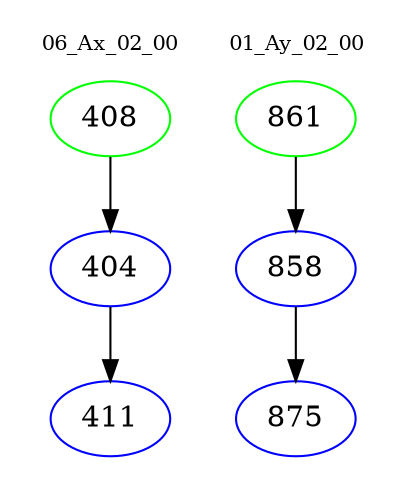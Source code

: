 digraph{
subgraph cluster_0 {
color = white
label = "06_Ax_02_00";
fontsize=10;
T0_408 [label="408", color="green"]
T0_408 -> T0_404 [color="black"]
T0_404 [label="404", color="blue"]
T0_404 -> T0_411 [color="black"]
T0_411 [label="411", color="blue"]
}
subgraph cluster_1 {
color = white
label = "01_Ay_02_00";
fontsize=10;
T1_861 [label="861", color="green"]
T1_861 -> T1_858 [color="black"]
T1_858 [label="858", color="blue"]
T1_858 -> T1_875 [color="black"]
T1_875 [label="875", color="blue"]
}
}

